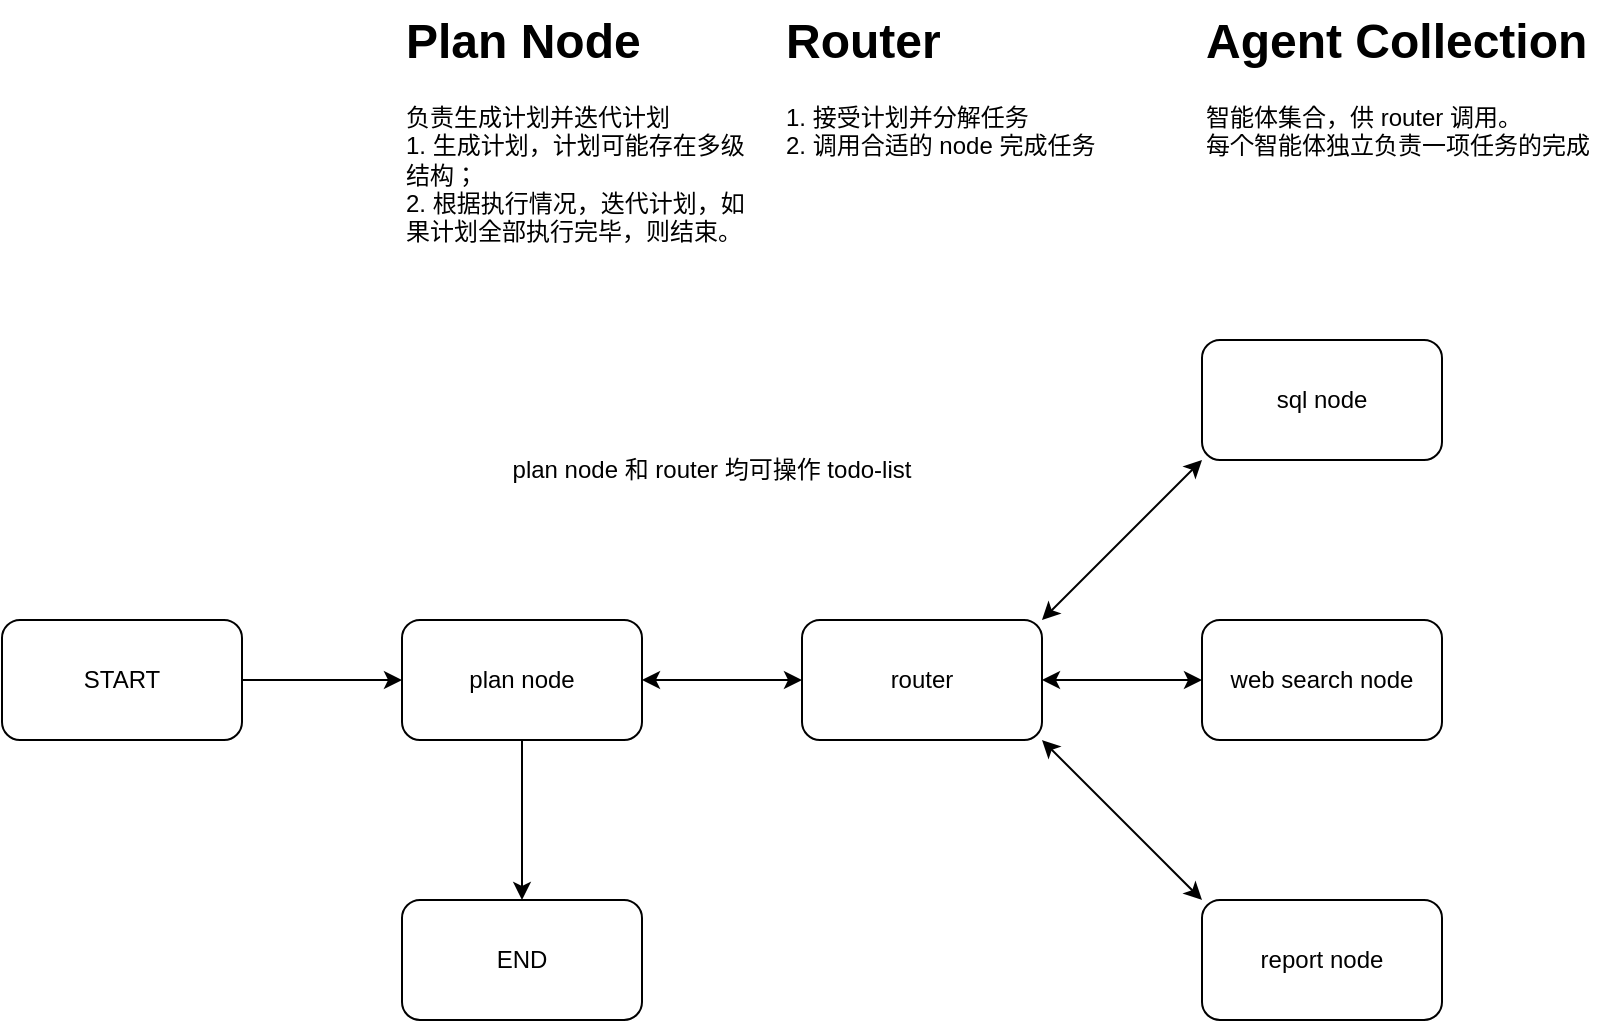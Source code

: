 <mxfile version="27.1.6">
  <diagram name="第 1 页" id="FKc3oLcggwEsgFmB60Mv">
    <mxGraphModel dx="731" dy="1678" grid="1" gridSize="10" guides="1" tooltips="1" connect="1" arrows="1" fold="1" page="1" pageScale="1" pageWidth="827" pageHeight="1169" math="0" shadow="0">
      <root>
        <mxCell id="0" />
        <mxCell id="1" parent="0" />
        <mxCell id="OUxkE_dczDo7Hmg-C99z-3" value="" style="edgeStyle=orthogonalEdgeStyle;rounded=0;orthogonalLoop=1;jettySize=auto;html=1;" edge="1" parent="1" source="OUxkE_dczDo7Hmg-C99z-1" target="OUxkE_dczDo7Hmg-C99z-2">
          <mxGeometry relative="1" as="geometry" />
        </mxCell>
        <mxCell id="OUxkE_dczDo7Hmg-C99z-1" value="START" style="rounded=1;whiteSpace=wrap;html=1;" vertex="1" parent="1">
          <mxGeometry x="70" y="170" width="120" height="60" as="geometry" />
        </mxCell>
        <mxCell id="OUxkE_dczDo7Hmg-C99z-5" value="" style="edgeStyle=orthogonalEdgeStyle;rounded=0;orthogonalLoop=1;jettySize=auto;html=1;startArrow=classic;startFill=1;" edge="1" parent="1" source="OUxkE_dczDo7Hmg-C99z-2" target="OUxkE_dczDo7Hmg-C99z-4">
          <mxGeometry relative="1" as="geometry" />
        </mxCell>
        <mxCell id="OUxkE_dczDo7Hmg-C99z-16" value="" style="edgeStyle=orthogonalEdgeStyle;rounded=0;orthogonalLoop=1;jettySize=auto;html=1;" edge="1" parent="1" source="OUxkE_dczDo7Hmg-C99z-2" target="OUxkE_dczDo7Hmg-C99z-15">
          <mxGeometry relative="1" as="geometry" />
        </mxCell>
        <mxCell id="OUxkE_dczDo7Hmg-C99z-2" value="plan node" style="whiteSpace=wrap;html=1;rounded=1;" vertex="1" parent="1">
          <mxGeometry x="270" y="170" width="120" height="60" as="geometry" />
        </mxCell>
        <mxCell id="OUxkE_dczDo7Hmg-C99z-7" value="" style="edgeStyle=orthogonalEdgeStyle;rounded=0;orthogonalLoop=1;jettySize=auto;html=1;startArrow=classic;startFill=1;" edge="1" parent="1" source="OUxkE_dczDo7Hmg-C99z-4" target="OUxkE_dczDo7Hmg-C99z-6">
          <mxGeometry relative="1" as="geometry" />
        </mxCell>
        <mxCell id="OUxkE_dczDo7Hmg-C99z-13" style="rounded=0;orthogonalLoop=1;jettySize=auto;html=1;exitX=1;exitY=0;exitDx=0;exitDy=0;entryX=0;entryY=1;entryDx=0;entryDy=0;startArrow=classic;startFill=1;" edge="1" parent="1" source="OUxkE_dczDo7Hmg-C99z-4" target="OUxkE_dczDo7Hmg-C99z-9">
          <mxGeometry relative="1" as="geometry" />
        </mxCell>
        <mxCell id="OUxkE_dczDo7Hmg-C99z-14" style="rounded=0;orthogonalLoop=1;jettySize=auto;html=1;exitX=1;exitY=1;exitDx=0;exitDy=0;entryX=0;entryY=0;entryDx=0;entryDy=0;startArrow=classic;startFill=1;" edge="1" parent="1" source="OUxkE_dczDo7Hmg-C99z-4" target="OUxkE_dczDo7Hmg-C99z-11">
          <mxGeometry relative="1" as="geometry" />
        </mxCell>
        <mxCell id="OUxkE_dczDo7Hmg-C99z-4" value="router" style="whiteSpace=wrap;html=1;rounded=1;" vertex="1" parent="1">
          <mxGeometry x="470" y="170" width="120" height="60" as="geometry" />
        </mxCell>
        <mxCell id="OUxkE_dczDo7Hmg-C99z-6" value="web search node" style="whiteSpace=wrap;html=1;rounded=1;" vertex="1" parent="1">
          <mxGeometry x="670" y="170" width="120" height="60" as="geometry" />
        </mxCell>
        <mxCell id="OUxkE_dczDo7Hmg-C99z-9" value="sql node" style="whiteSpace=wrap;html=1;rounded=1;" vertex="1" parent="1">
          <mxGeometry x="670" y="30" width="120" height="60" as="geometry" />
        </mxCell>
        <mxCell id="OUxkE_dczDo7Hmg-C99z-11" value="report node" style="whiteSpace=wrap;html=1;rounded=1;" vertex="1" parent="1">
          <mxGeometry x="670" y="310" width="120" height="60" as="geometry" />
        </mxCell>
        <mxCell id="OUxkE_dczDo7Hmg-C99z-15" value="END" style="whiteSpace=wrap;html=1;rounded=1;" vertex="1" parent="1">
          <mxGeometry x="270" y="310" width="120" height="60" as="geometry" />
        </mxCell>
        <mxCell id="OUxkE_dczDo7Hmg-C99z-19" value="&lt;h1 style=&quot;margin-top: 0px;&quot;&gt;Plan Node&lt;/h1&gt;&lt;div&gt;负责生成计划并迭代计划&lt;/div&gt;&lt;div&gt;1. 生成计划，计划可能存在多级结构；&lt;/div&gt;&lt;div&gt;2. 根据执行情况，迭代计划，如果计划全部执行完毕，则结束。&lt;/div&gt;" style="text;html=1;whiteSpace=wrap;overflow=hidden;rounded=0;" vertex="1" parent="1">
          <mxGeometry x="270" y="-140" width="180" height="120" as="geometry" />
        </mxCell>
        <mxCell id="OUxkE_dczDo7Hmg-C99z-20" value="&lt;h1 style=&quot;margin-top: 0px;&quot;&gt;Router&lt;/h1&gt;&lt;div&gt;1. 接受计划并分解任务&lt;/div&gt;&lt;div&gt;2. 调用合适的 node 完成任务&lt;/div&gt;" style="text;html=1;whiteSpace=wrap;overflow=hidden;rounded=0;" vertex="1" parent="1">
          <mxGeometry x="460" y="-140" width="180" height="120" as="geometry" />
        </mxCell>
        <mxCell id="OUxkE_dczDo7Hmg-C99z-21" value="&lt;h1 style=&quot;margin-top: 0px;&quot;&gt;Agent Collection&lt;/h1&gt;&lt;div&gt;智能体集合，供 router 调用。&lt;/div&gt;&lt;div&gt;每个智能体独立负责一项任务的完成&lt;/div&gt;" style="text;html=1;whiteSpace=wrap;overflow=hidden;rounded=0;" vertex="1" parent="1">
          <mxGeometry x="670" y="-140" width="200" height="120" as="geometry" />
        </mxCell>
        <mxCell id="OUxkE_dczDo7Hmg-C99z-24" value="plan node 和 router 均可操作 todo-list" style="text;html=1;align=center;verticalAlign=middle;whiteSpace=wrap;rounded=0;" vertex="1" parent="1">
          <mxGeometry x="300" y="80" width="250" height="30" as="geometry" />
        </mxCell>
      </root>
    </mxGraphModel>
  </diagram>
</mxfile>
